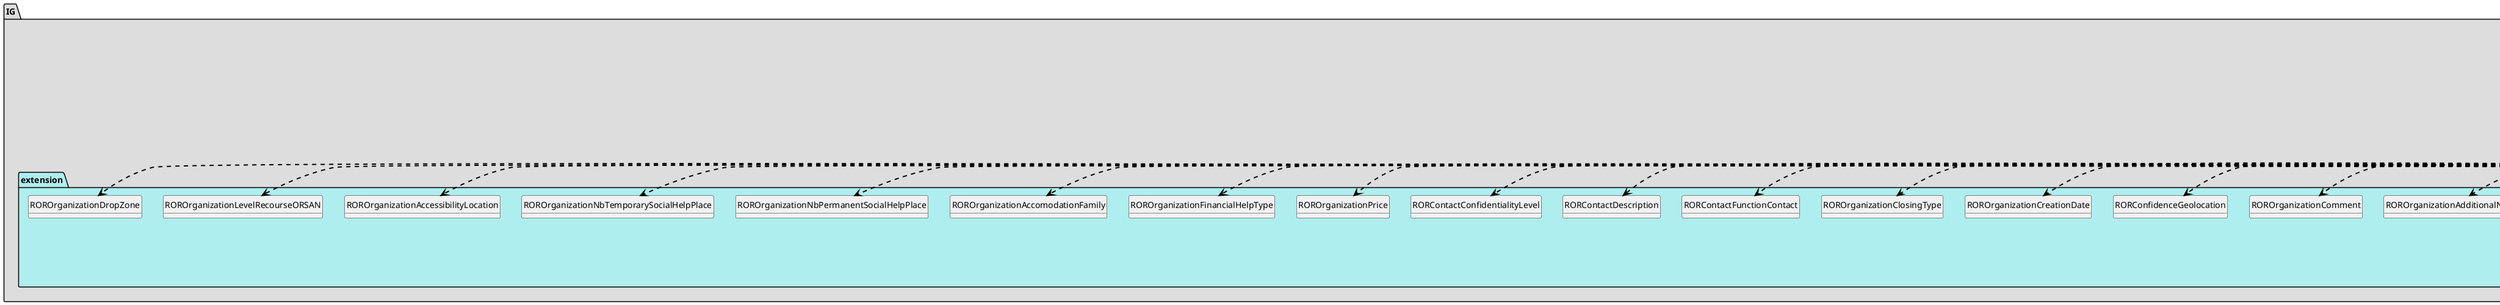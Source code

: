 @startuml
set namespaceSeparator ?
hide circle
hide class fields

package IG #DDDDDD{

     package Profiles #DDDDDD{

        class RORHealthcareService{

             HealthcareService.id => [None..None]
             HealthcareService.meta => [None..None]
             HealthcareService.meta.lastUpdated => [1..None]
             HealthcareService.meta.tag => [None..None]
             HealthcareService.meta.tag:codeRegion => [0..1]
             HealthcareService.extension => [3..None]
             HealthcareService.extension:ror-territorial-division => <&plus>[0..*]
             HealthcareService.extension:ror-healthcareservice-sensitive-unit => <&plus>[1..1]
             HealthcareService.extension:ror-healthcareservice-no-consent-habilitation => <&plus>[0..1]
             HealthcareService.extension:ror-healthcareservice-psychiatric-sector => <&plus>[0..*]
             HealthcareService.extension:ror-healthcareservice-patient-type => <&plus>[1..1]
             HealthcareService.extension:ror-healthcareservice-contact => <&plus>[0..*]
             HealthcareService.extension:ror-meta-creation-date => <&plus>[1..1]
             HealthcareService.identifier => [1..1]
             HealthcareService.active => [None..None]
             HealthcareService.providedBy => [None..None]
             HealthcareService.category => [None..1]
             HealthcareService.type => [1..1]
             HealthcareService.specialty => [1..None]
             HealthcareService.specialty:operationalActivity => [1..1]
             HealthcareService.specialty:operationalActivityFamily => [0..1]
             HealthcareService.location => [None..None]
             HealthcareService.name => [None..None]
             HealthcareService.comment => [None..None]
             HealthcareService.telecom => [None..None]
             HealthcareService.telecom.extension => [2..None]
             HealthcareService.telecom.extension:ror-telecom-communication-channel => <&plus>[1..1]
             HealthcareService.telecom.extension:ror-telecom-usage => <&plus>[0..1]
             HealthcareService.telecom.extension:ror-telecom-confidentiality-level => <&plus>[1..1]
             HealthcareService.telecom.value => [1..None]
             HealthcareService.coverageArea => [None..None]
             HealthcareService.characteristic => [1..None]
             HealthcareService.characteristic.extension:ror-act-type => <&plus>[0..1]
             HealthcareService.characteristic:receptionType => [0..1]
             HealthcareService.characteristic:receptionType.extension:ror-act-type => <&plus>[0..0]
             HealthcareService.characteristic:careMode => [1..1]
             HealthcareService.characteristic:careMode.extension:ror-act-type => <&plus>[0..0]
             HealthcareService.characteristic:receptionModality => [0..*]
             HealthcareService.characteristic:receptionModality.extension:ror-act-type => <&plus>[0..0]
             HealthcareService.characteristic:managementType => [0..*]
             HealthcareService.characteristic:managementType.extension:ror-act-type => <&plus>[0..0]
             HealthcareService.characteristic:specificAct => [0..*]
             HealthcareService.characteristic:specificAct.extension => [1..None]
             HealthcareService.characteristic:specificAct.extension:ror-act-type => <&plus>[1..1]
             HealthcareService.characteristic:specificAct.extension:ror-act-type.value[x] => <&plus>[None..None]
             HealthcareService.characteristic:outsideOfficeAct => [0..*]
             HealthcareService.characteristic:outsideOfficeAct.extension => [1..None]
             HealthcareService.characteristic:outsideOfficeAct.extension:ror-act-type => <&plus>[1..1]
             HealthcareService.characteristic:outsideOfficeAct.extension:ror-act-type.value[x] => <&plus>[None..None]
             HealthcareService.characteristic:takingCareSpeciality => [0..*]
             HealthcareService.characteristic:takingCareSpeciality.extension:ror-act-type => <&plus>[0..0]
             HealthcareService.characteristic:annualOpening => [0..1]
             HealthcareService.characteristic:annualOpening.extension:ror-act-type => <&plus>[0..0]
             HealthcareService.characteristic:ressourceProfession => [0..*]
             HealthcareService.characteristic:ressourceProfession.extension:ror-act-type => <&plus>[0..0]
             HealthcareService.characteristic:specificCompetence => [0..*]
             HealthcareService.characteristic:specificCompetence.extension:ror-act-type => <&plus>[0..0]
             HealthcareService.characteristic:expertiseLevel => [0..*]
             HealthcareService.characteristic:expertiseLevel.extension:ror-act-type => <&plus>[0..0]
             HealthcareService.characteristic:temporalityStopService => [0..1]
             HealthcareService.characteristic:temporalityStopService.extension:ror-act-type => <&plus>[0..0]
             HealthcareService.availableTime => [None..1]
             HealthcareService.availableTime.extension:ror-available-time-type-of-time => <&plus>[0..1]
             HealthcareService.availableTime.extension:ror-available-time-effective-opening-closing-date => <&plus>[0..1]
             HealthcareService.availableTime.extension:ror-available-time-number-days-of-week => <&plus>[0..1]
             HealthcareService.availableTime.availableStartTime => [None..None]
             HealthcareService.availableTime.availableEndTime => [None..None]
             HealthcareService.notAvailable => [None..None]
             HealthcareService.notAvailable:closingReopeningDate => [0..1]
             HealthcareService.notAvailable:closingReopeningDate.id => [1..None]
             HealthcareService.notAvailable:closingReopeningDate.description => [None..None]
             HealthcareService.notAvailable:closingReopeningDate.during.start => [None..None]
             HealthcareService.notAvailable:closingReopeningDate.during.end => [None..None]
        } 

        class RORLocation{

             Location.id => [None..None]
             Location.meta => [None..None]
             Location.meta.lastUpdated => [1..None]
             Location.meta.tag => [None..None]
             Location.meta.tag:codeRegion => [0..1]
             Location.extension => [2..None]
             Location.extension:ror-location-status => <&plus>[0..1]
             Location.extension:ror-commune-cog => <&plus>[1..1]
             Location.extension:ror-location-equipment => <&plus>[0..*]
             Location.extension:ror-location-residential-capacity => <&plus>[0..*]
             Location.extension:ror-location-supported-capacity => <&plus>[0..*]
             Location.extension:ror-meta-creation-date => <&plus>[1..1]
             Location.identifier => [None..None]
             Location.identifier:idExterneSynchro => [0..1]
             Location.identifier:idExterneSynchro.type => [1..None]
             Location.identifier:idExterneSynchro.type.coding.code => [1..None]
             Location.identifier:idLocation => [0..1]
             Location.identifier:idLocation.type => [1..None]
             Location.identifier:idLocation.type.coding.code => [1..None]
             Location.status => [None..None]
             Location.name => [None..None]
             Location.alias => [None..None]
             Location.alias:nomExterneSynchro => [0..1]
             Location.description => [None..None]
             Location.type => [None..1]
             Location.telecom => [None..None]
             Location.telecom.extension => [2..None]
             Location.telecom.extension:ror-telecom-communication-channel => <&plus>[1..1]
             Location.telecom.extension:ror-telecom-usage => <&plus>[0..1]
             Location.telecom.extension:ror-telecom-confidentiality-level => <&plus>[1..1]
             Location.telecom.value => [1..None]
             Location.address => [None..None]
             Location.address.line.extension:careOf => <&plus>[0..1]
             Location.address.line.extension:additionalLocator => <&plus>[0..1]
             Location.address.line.extension:houseNumber => <&plus>[0..1]
             Location.address.line.extension:buildingNumberSuffix => <&plus>[0..1]
             Location.address.line.extension:streetNameType => <&plus>[0..1]
             Location.address.line.extension:streetNameType.value[x] => <&plus>[None..None]
             Location.address.line.extension:streetNameBase => <&plus>[0..1]
             Location.address.line.extension:postalBox => <&plus>[0..1]
             Location.address.line.extension:lieuDit => <&plus>[0..1]
             Location.address.city => [None..None]
             Location.address.postalCode => [None..None]
             Location.position => [None..None]
             Location.position.extension:ror-coordinate-reliability => <&plus>[0..1]
             Location.position.longitude => [None..None]
             Location.position.latitude => [None..None]
             Location.managingOrganization => [None..None]
             Location.partOf => [None..None]
        } 

        class RORMeasure{

             Measure.identifier => [1..1]
             Measure.status => [None..None]
             Measure.date => [None..None]
             Measure.purpose => [1..None]
             Measure.topic => [1..1]
             Measure.type => [1..1]
             Measure.group.code => [1..None]
             Measure.group.description => [1..None]
        } 

        class RORMeasureReport{

             MeasureReport.identifier => [1..1]
             MeasureReport.status => [None..None]
             MeasureReport.type => [None..None]
             MeasureReport.measure => [None..None]
             MeasureReport.subject => [None..None]
             MeasureReport.date => [1..None]
             MeasureReport.reporter => [None..None]
             MeasureReport.period => [None..None]
             MeasureReport.group.code => [1..None]
             MeasureReport.group.measureScore => [1..None]
        } 

        class ROROrganization{

             Organization.meta.lastUpdated => [1..None]
             Organization.meta.tag => [None..None]
             Organization.meta.tag:codeRegion => [0..1]
             Organization.extension => [1..None]
             Organization.extension:ror-organization-price => <&plus>[0..*]
             Organization.extension:ror-territorial-division => <&plus>[0..*]
             Organization.extension:ror-organization-financial-help-type => <&plus>[0..*]
             Organization.extension:ror-organization-accomodation-family => <&plus>[0..1]
             Organization.extension:ror-organization-nb-permanent-social-help-place => <&plus>[0..1]
             Organization.extension:ror-organization-nb-temporary-social-help-place => <&plus>[0..1]
             Organization.extension:ror-organization-accessibility-location => <&plus>[0..1]
             Organization.extension:ror-organization-level-recourse-orsan => <&plus>[0..1]
             Organization.extension:ror-organization-drop-zone => <&plus>[0..1]
             Organization.extension:ror-organization-reopening-date => <&plus>[0..1]
             Organization.extension:ror-organization-creation-date => <&plus>[0..1]
             Organization.extension:ror-organization-closing-type => <&plus>[0..1]
             Organization.extension:organization-period => <&plus>[0..1]
             Organization.extension:ror-meta-comment => <&plus>[0..1]
             Organization.extension:ror-meta-creation-date => <&plus>[1..1]
             Organization.extension:ror-organization-comment => <&plus>[0..1]
             Organization.identifier => [None..None]
             Organization.identifier:idNatSt => [0..1]
             Organization.identifier:idNatSt.type => [None..None]
             Organization.identifier:idNatSt.system => [None..None]
             Organization.identifier:finess => [0..1]
             Organization.identifier:finess.type => [None..None]
             Organization.identifier:finess.system => [None..None]
             Organization.identifier:sirene => [0..1]
             Organization.identifier:sirene.type => [None..None]
             Organization.identifier:sirene.system => [None..None]
             Organization.identifier:rppsRang => [0..1]
             Organization.identifier:rppsRang.type => [None..None]
             Organization.identifier:rppsRang.system => [None..None]
             Organization.identifier:numSIRET => [0..1]
             Organization.identifier:numSIRET.type => [None..None]
             Organization.identifier:numSIRET.system => [None..None]
             Organization.identifier:identifierOI => [0..1]
             Organization.identifier:identifierOI.type => [None..None]
             Organization.identifier:identifierOI.system => [None..None]
             Organization.identifier:adeliRang => [0..1]
             Organization.identifier:adeliRang.type => [None..None]
             Organization.identifier:adeliRang.system => [None..None]
             Organization.type => [None..None]
             Organization.type:statutJuridiqueINSEE => [0..1]
             Organization.type:sousEnsembleAgregatStatutJuridique => [0..1]
             Organization.type:categorieEtablissement => [0..1]
             Organization.type:sphParticipation => [0..1]
             Organization.type:OIType => [0..1]
             Organization.name => [None..None]
             Organization.name.extension:ror-organization-additional-name => <&plus>[0..1]
             Organization.alias => [None..1]
             Organization.telecom => [None..None]
             Organization.telecom.extension => [2..None]
             Organization.telecom.extension:ror-telecom-communication-channel => <&plus>[1..1]
             Organization.telecom.extension:ror-telecom-usage => <&plus>[0..1]
             Organization.telecom.extension:ror-telecom-confidentiality-level => <&plus>[1..1]
             Organization.telecom.value => [None..None]
             Organization.address => [None..1]
             Organization.address.extension:inseeCode => <&plus>[None..None]
             Organization.address.extension:inseeCode.extension => <&plus>[None..0]
             Organization.address.extension:inseeCode.value[x] => <&plus>[None..None]
             Organization.address.extension:ror-organization-geolocation => <&plus>[0..1]
             Organization.address.extension:ror-organization-geolocation.extension => <&plus>[2..None]
             Organization.address.extension:ror-organization-geolocation.extension:ror-confidence-geolocation => <&plus>[0..1]
             Organization.address.line.extension:careOf => <&plus>[0..1]
             Organization.address.line.extension:additionalLocator => <&plus>[0..1]
             Organization.address.line.extension:houseNumber => <&plus>[0..1]
             Organization.address.line.extension:buildingNumberSuffix => <&plus>[0..1]
             Organization.address.line.extension:streetNameType => <&plus>[0..1]
             Organization.address.line.extension:streetNameType.value[x] => <&plus>[None..None]
             Organization.address.line.extension:postalBox => <&plus>[0..1]
             Organization.address.line.extension:streetNameBase => <&plus>[0..1]
             Organization.address.line.extension:lieuDit => <&plus>[0..1]
             Organization.address.city => [None..None]
             Organization.address.postalCode => [None..None]
             Organization.partOf => [None..None]
             Organization.contact.extension:ror-contact-function-contact => <&plus>[0..1]
             Organization.contact.extension:ror-contact-description => <&plus>[0..1]
             Organization.contact.extension:ror-contact-confidentiality-level => <&plus>[0..1]
             Organization.contact.purpose => [None..None]
             Organization.contact.name => [None..None]
             Organization.contact.telecom.extension => [2..None]
             Organization.contact.telecom.extension:ror-telecom-confidentiality-level => <&plus>[1..1]
             Organization.contact.telecom.extension:ror-telecom-usage => <&plus>[0..1]
             Organization.contact.telecom.extension:ror-telecom-communication-channel => <&plus>[1..1]
             Organization.contact.telecom.value => [None..None]
        } 

        class RORPractitioner{

             Practitioner.id => [None..None]
             Practitioner.meta => [None..None]
             Practitioner.meta.lastUpdated => [1..None]
             Practitioner.meta.tag => [None..None]
             Practitioner.meta.tag:codeRegion => [0..1]
             Practitioner.extension => [1..None]
             Practitioner.extension:ror-meta-creation-date => <&plus>[1..1]
             Practitioner.identifier => [1..1]
             Practitioner.identifier.system => [None..None]
             Practitioner.name.prefix => [None..1]
             Practitioner.telecom => [None..None]
             Practitioner.telecom.extension => [2..None]
             Practitioner.telecom.extension:ror-telecom-communication-channel => <&plus>[1..1]
             Practitioner.telecom.extension:ror-telecom-usage => <&plus>[0..1]
             Practitioner.telecom.extension:ror-telecom-confidentiality-level => <&plus>[1..1]
             Practitioner.telecom.value => [1..None]
             Practitioner.qualification.issuer => [None..None]
        } 

        class RORPractitionerRole{

             PractitionerRole.id => [None..None]
             PractitionerRole.meta => [None..None]
             PractitionerRole.meta.lastUpdated => [1..None]
             PractitionerRole.meta.tag => [None..None]
             PractitionerRole.meta.tag:codeRegion => [0..1]
             PractitionerRole.extension => [2..None]
             PractitionerRole.extension:ror-practitionerrole-unit-exercise-mode => <&plus>[1..1]
             PractitionerRole.extension:ror-practitionerrole-name => <&plus>[0..1]
             PractitionerRole.extension:contracted => <&plus>[0..1]
             PractitionerRole.extension:contracted.extension => <&plus>[None..0]
             PractitionerRole.extension:contracted.value[x] => <&plus>[None..None]
             PractitionerRole.extension:optionCAS => <&plus>[0..1]
             PractitionerRole.extension:optionCAS.value[x] => <&plus>[None..None]
             PractitionerRole.extension:vitalAccepted => <&plus>[0..1]
             PractitionerRole.extension:vitalAccepted.value[x] => <&plus>[None..None]
             PractitionerRole.extension:ror-meta-creation-date => <&plus>[1..1]
             PractitionerRole.extension:ror-meta-comment => <&plus>[0..1]
             PractitionerRole.identifier => [None..1]
             PractitionerRole.practitioner => [1..None]
             PractitionerRole.organization => [None..None]
             PractitionerRole.code => [1..1]
             PractitionerRole.specialty => [1..None]
             PractitionerRole.specialty:expertiseType => [1..1]
             PractitionerRole.specialty:specialty => [0..1]
             PractitionerRole.specialty:competence => [0..1]
             PractitionerRole.specialty:exclusiveCompetence => [0..1]
             PractitionerRole.specialty:specificOrientation => [0..1]
             PractitionerRole.specialty:expertiseCapacity => [0..1]
             PractitionerRole.specialty:qualificationPAC => [0..1]
             PractitionerRole.specialty:nonQualifyingDESC => [0..1]
             PractitionerRole.specialty:supplementaryExerciseRight => [0..1]
             PractitionerRole.specialty:specificCompetence => [0..*]
             PractitionerRole.location => [None..None]
             PractitionerRole.healthcareService => [1..1]
             PractitionerRole.telecom => [None..1]
             PractitionerRole.telecom.extension => [2..None]
             PractitionerRole.telecom.extension:ror-telecom-communication-channel => <&plus>[1..1]
             PractitionerRole.telecom.extension:ror-telecom-usage => <&plus>[0..1]
             PractitionerRole.telecom.extension:ror-telecom-confidentiality-level => <&plus>[1..1]
             PractitionerRole.telecom.value => [1..None]
             PractitionerRole.availableTime => [None..1]
             PractitionerRole.availableTime.extension:ror-available-time-type-of-time => <&plus>[0..1]
             PractitionerRole.availableTime.extension:ror-available-time-effective-opening-closing-date => <&plus>[0..1]
             PractitionerRole.availableTime.extension:ror-available-time-number-days-of-week => <&plus>[0..1]
             PractitionerRole.availableTime.availableStartTime => [None..None]
             PractitionerRole.availableTime.availableEndTime => [None..None]
        } 

        class RORTask{

             Task.identifier => [None..1]
             Task.partOf => [None..None]
             Task.status => [None..None]
             Task.businessStatus => [1..None]
             Task.code => [1..None]
             Task.description => [None..None]
             Task.focus => [1..None]
             Task.executionPeriod.start => [None..None]
             Task.executionPeriod.end => [None..None]
             Task.authoredOn => [1..None]
             Task.lastModified => [1..None]
             Task.requester => [None..None]
             Task.owner => [None..None]
             Task.location => [None..None]
             Task.reasonCode => [1..None]
             Task.restriction.recipient => [None..None]
             Task.input => [1..None]
             Task.input:ruleErrorId => [0..1]
             Task.input:ruleErrorId.type => [None..None]
             Task.input:ruleErrorId.value[x] => [None..None]
             Task.input:errorValue => [0..*]
             Task.input:errorValue.type => [None..None]
             Task.input:proposedValue => [0..*]
             Task.input:proposedValue.type => [None..None]
             Task.input:pathElementError => [0..1]
             Task.input:pathElementError.type => [None..None]
             Task.input:pathElementError.value[x] => [None..None]
             Task.input:systemRequester => [1..1]
             Task.input:systemRequester.type => [None..None]
             Task.input:systemRequester.value[x] => [None..None]
             Task.input:identifierRequester => [0..1]
             Task.input:identifierRequester.type => [None..None]
             Task.input:identifierRequester.value[x] => [None..None]
             Task.output => [None..None]
             Task.output:newValue => [0..*]
             Task.output:newValue.type => [None..None]
             Task.output:identifierAnalyst => [0..1]
             Task.output:identifierAnalyst.type => [None..None]
             Task.output:identifierAnalyst.value[x] => [None..None]
         }

     }
     package extension #paleturquoise {

     RORHealthcareService -[#black,dashed,thickness=2]-> RORTerritorialDivision
     RORHealthcareService -[#black,dashed,thickness=2]-> RORHealthcareServiceSensitiveUnit
     RORHealthcareService -[#black,dashed,thickness=2]-> RORHealthcareServiceNoConsentHabilitation
     RORHealthcareService -[#black,dashed,thickness=2]-> RORHealthcareServicePsychiatricSector
     RORHealthcareService -[#black,dashed,thickness=2]-> RORHealthcareServicePatientType
     RORHealthcareService -[#black,dashed,thickness=2]-> RORHealthcareServiceContact
     RORHealthcareService -[#black,dashed,thickness=2]-> RORMetaCreationDate
     RORHealthcareService -[#black,dashed,thickness=2]-> RORTelecomCommunicationChannel
     RORHealthcareService -[#black,dashed,thickness=2]-> RORTelecomUsage
     RORHealthcareService -[#black,dashed,thickness=2]-> RORTelecomConfidentialityLevel
     RORHealthcareService -[#black,dashed,thickness=2]-> RORActType
     RORHealthcareService -[#black,dashed,thickness=2]-> RORActType
     RORHealthcareService -[#black,dashed,thickness=2]-> RORActType
     RORHealthcareService -[#black,dashed,thickness=2]-> RORActType
     RORHealthcareService -[#black,dashed,thickness=2]-> RORActType
     RORHealthcareService -[#black,dashed,thickness=2]-> RORActType
     RORHealthcareService -[#black,dashed,thickness=2]-> RORActType
     RORHealthcareService -[#black,dashed,thickness=2]-> RORActType
     RORHealthcareService -[#black,dashed,thickness=2]-> RORActType
     RORHealthcareService -[#black,dashed,thickness=2]-> RORActType
     RORHealthcareService -[#black,dashed,thickness=2]-> RORActType
     RORHealthcareService -[#black,dashed,thickness=2]-> RORActType
     RORHealthcareService -[#black,dashed,thickness=2]-> RORActType
     RORHealthcareService -[#black,dashed,thickness=2]-> RORAvailableTimeTypeOfTime
     RORHealthcareService -[#black,dashed,thickness=2]-> RORAvailableTimeEffectiveOpeningClosingDate
     RORHealthcareService -[#black,dashed,thickness=2]-> RORAvailableTimeNumberDaysofWeek
     RORLocation -[#black,dashed,thickness=2]-> RORLocationStatus
     RORLocation -[#black,dashed,thickness=2]-> RORCommuneCog
     RORLocation -[#black,dashed,thickness=2]-> RORLocationEquipment
     RORLocation -[#black,dashed,thickness=2]-> RORLocationResidentialCapacity
     RORLocation -[#black,dashed,thickness=2]-> RORLocationSupportedCapacity
     RORLocation -[#black,dashed,thickness=2]-> RORMetaCreationDate
     RORLocation -[#black,dashed,thickness=2]-> RORTelecomCommunicationChannel
     RORLocation -[#black,dashed,thickness=2]-> RORTelecomUsage
     RORLocation -[#black,dashed,thickness=2]-> RORTelecomConfidentialityLevel
     RORLocation -[#black,dashed,thickness=2]-> AsLieuDit
     RORLocation -[#black,dashed,thickness=2]-> RORCoordinateReliability
     ROROrganization -[#black,dashed,thickness=2]-> ROROrganizationPrice
     ROROrganization -[#black,dashed,thickness=2]-> RORTerritorialDivision
     ROROrganization -[#black,dashed,thickness=2]-> ROROrganizationFinancialHelpType
     ROROrganization -[#black,dashed,thickness=2]-> ROROrganizationAccomodationFamily
     ROROrganization -[#black,dashed,thickness=2]-> ROROrganizationNbPermanentSocialHelpPlace
     ROROrganization -[#black,dashed,thickness=2]-> ROROrganizationNbTemporarySocialHelpPlace
     ROROrganization -[#black,dashed,thickness=2]-> ROROrganizationAccessibilityLocation
     ROROrganization -[#black,dashed,thickness=2]-> ROROrganizationLevelRecourseORSAN
     ROROrganization -[#black,dashed,thickness=2]-> ROROrganizationDropZone
     ROROrganization -[#black,dashed,thickness=2]-> ROROrganizationReopeningDate
     ROROrganization -[#black,dashed,thickness=2]-> ROROrganizationCreationDate
     ROROrganization -[#black,dashed,thickness=2]-> ROROrganizationClosingType
     ROROrganization -[#black,dashed,thickness=2]-> RORMetaComment
     ROROrganization -[#black,dashed,thickness=2]-> RORMetaCreationDate
     ROROrganization -[#black,dashed,thickness=2]-> ROROrganizationComment
     ROROrganization -[#black,dashed,thickness=2]-> ROROrganizationAdditionalName
     ROROrganization -[#black,dashed,thickness=2]-> RORTelecomCommunicationChannel
     ROROrganization -[#black,dashed,thickness=2]-> RORTelecomUsage
     ROROrganization -[#black,dashed,thickness=2]-> RORTelecomConfidentialityLevel
     ROROrganization -[#black,dashed,thickness=2]-> RORConfidenceGeolocation
     ROROrganization -[#black,dashed,thickness=2]-> AsLieuDit
     ROROrganization -[#black,dashed,thickness=2]-> RORContactFunctionContact
     ROROrganization -[#black,dashed,thickness=2]-> RORContactDescription
     ROROrganization -[#black,dashed,thickness=2]-> RORContactConfidentialityLevel
     ROROrganization -[#black,dashed,thickness=2]-> RORTelecomConfidentialityLevel
     ROROrganization -[#black,dashed,thickness=2]-> RORTelecomUsage
     ROROrganization -[#black,dashed,thickness=2]-> RORTelecomCommunicationChannel
     RORPractitioner -[#black,dashed,thickness=2]-> RORMetaCreationDate
     RORPractitioner -[#black,dashed,thickness=2]-> RORTelecomCommunicationChannel
     RORPractitioner -[#black,dashed,thickness=2]-> RORTelecomUsage
     RORPractitioner -[#black,dashed,thickness=2]-> RORTelecomConfidentialityLevel
     RORPractitionerRole -[#black,dashed,thickness=2]-> RORPractitionerRoleUnitExerciseMode
     RORPractitionerRole -[#black,dashed,thickness=2]-> RORPractitionerRoleName
     RORPractitionerRole -[#black,dashed,thickness=2]-> RORMetaCreationDate
     RORPractitionerRole -[#black,dashed,thickness=2]-> RORMetaComment
     RORPractitionerRole -[#black,dashed,thickness=2]-> RORTelecomCommunicationChannel
     RORPractitionerRole -[#black,dashed,thickness=2]-> RORTelecomUsage
     RORPractitionerRole -[#black,dashed,thickness=2]-> RORTelecomConfidentialityLevel
     RORPractitionerRole -[#black,dashed,thickness=2]-> RORAvailableTimeTypeOfTime
     RORPractitionerRole -[#black,dashed,thickness=2]-> RORAvailableTimeEffectiveOpeningClosingDate
     RORPractitionerRole -[#black,dashed,thickness=2]-> RORAvailableTimeNumberDaysofWeek

        class RORPractitionerRoleName{

          Extension.extension => [1..None]
          Extension.extension:exerciseTitle => [0..1]
          Extension.extension:exerciseTitle.extension => [None..0]
          Extension.extension:exerciseTitle.url => [None..None]
          Extension.extension:exerciseTitle.value[x] => [None..None]
          Extension.extension:exerciseTitle.value[x]:valueCodeableConcept => [0..1]
          Extension.extension:exerciseLastName => [1..1]
          Extension.extension:exerciseLastName.extension => [None..0]
          Extension.extension:exerciseLastName.url => [None..None]
          Extension.extension:exerciseLastName.value[x] => [None..None]
          Extension.extension:exerciseFirstName => [0..1]
          Extension.extension:exerciseFirstName.extension => [None..0]
          Extension.extension:exerciseFirstName.url => [None..None]
          Extension.extension:exerciseFirstName.value[x] => [None..None]
          Extension.url => [None..None]
          Extension.value[x] => [None..0]
        } 
        class AsLieuDit{

          Extension.extension => [None..0]
          Extension.url => [None..None]
          Extension.value[x] => [None..None]
        } 
        class RORActType{

          Extension.extension => [None..0]
          Extension.url => [None..None]
          Extension.value[x] => [None..None]
        } 
        class RORAvailableTimeEffectiveOpeningClosingDate{

          Extension.extension => [None..0]
          Extension.url => [None..None]
          Extension.value[x] => [None..None]
          Extension.value[x].start => [None..None]
          Extension.value[x].end => [None..None]
        } 
        class RORAvailableTimeNumberDaysofWeek{

          Extension.extension => [None..0]
          Extension.url => [None..None]
          Extension.value[x] => [None..None]
        } 
        class RORAvailableTimeTypeOfTime{

          Extension.extension => [None..0]
          Extension.url => [None..None]
          Extension.value[x] => [None..None]
        } 
        class RORCommuneCog{

          Extension.extension => [None..0]
          Extension.url => [None..None]
          Extension.value[x] => [None..None]
        } 
        class RORConfidenceGeolocation{

          Extension.extension => [None..0]
          Extension.url => [None..None]
          Extension.value[x] => [None..None]
        } 
        class RORConfidentialityLevel{

          Extension.extension => [None..0]
          Extension.url => [None..None]
          Extension.value[x] => [None..None]
        } 
        class RORContactConfidentialityLevel{

          Extension.extension => [None..0]
          Extension.url => [None..None]
          Extension.value[x] => [None..None]
        } 
        class RORContactDescription{

          Extension.extension => [None..0]
          Extension.url => [None..None]
          Extension.value[x] => [None..None]
        } 
        class RORContactFunctionContact{

          Extension.extension => [None..0]
          Extension.url => [None..None]
          Extension.value[x] => [None..None]
        } 
        class RORContactTelecomConfidentialityLevel{

          Extension.extension => [None..0]
          Extension.url => [None..None]
          Extension.value[x] => [None..None]
        } 
        class RORContactTelecomUsage{

          Extension.extension => [None..0]
          Extension.url => [None..None]
          Extension.value[x] => [None..None]
        } 
        class RORCoordinateReliability{

          Extension.extension => [None..0]
          Extension.url => [None..None]
          Extension.value[x] => [None..None]
        } 
        class RORHealthcareServiceContactTelecom{

          Extension.extension => [3..None]
          Extension.extension:ror-telecom-communication-channel => [1..1]
          Extension.extension:ror-telecom-usage => [0..1]
          Extension.extension:ror-telecom-confidentiality-level => [1..1]
          Extension.extension:telecomAddress => [1..1]
          Extension.extension:telecomAddress.extension => [None..0]
          Extension.extension:telecomAddress.url => [None..None]
          Extension.extension:telecomAddress.value[x] => [None..None]
          Extension.url => [None..None]
          Extension.value[x] => [None..0]
        } 
        class RORHealthcareServiceContact{

          Extension.extension => [1..None]
          Extension.extension:name => [0..1]
          Extension.extension:name.extension => [None..0]
          Extension.extension:name.url => [None..None]
          Extension.extension:name.value[x] => [None..None]
          Extension.extension:ror-function-contact => [0..1]
          Extension.extension:purposeContact => [0..1]
          Extension.extension:purposeContact.extension => [None..0]
          Extension.extension:purposeContact.url => [None..None]
          Extension.extension:purposeContact.value[x] => [None..None]
          Extension.extension:description => [0..1]
          Extension.extension:description.extension => [None..0]
          Extension.extension:description.url => [None..None]
          Extension.extension:description.value[x] => [None..None]
          Extension.extension:ror-confidentiality-level => [1..1]
          Extension.extension:ror-healthcareservice-contact-telecom => [0..*]
          Extension.url => [None..None]
          Extension.value[x] => [None..0]
        } 
        class RORHealthcareServiceNoConsentHabilitation{

          Extension.extension => [None..0]
          Extension.url => [None..None]
          Extension.value[x] => [None..None]
        } 
        class RORHealthcareServicePatientType{

          Extension.extension => [1..None]
          Extension.extension:supportedPatientInfo => [0..*]
          Extension.extension:supportedPatientInfo.extension => [None..0]
          Extension.extension:supportedPatientInfo.url => [None..None]
          Extension.extension:supportedPatientInfo.value[x] => [None..None]
          Extension.extension:ageRange => [1..1]
          Extension.extension:ageRange.extension => [None..0]
          Extension.extension:ageRange.url => [None..None]
          Extension.extension:ageRange.value[x] => [None..None]
          Extension.extension:ageRange.value[x].low => [1..None]
          Extension.extension:ageRange.value[x].high => [1..None]
          Extension.url => [None..None]
          Extension.value[x] => [None..0]
        } 
        class RORHealthcareServicePsychiatricSector{

          Extension.extension => [None..0]
          Extension.url => [None..None]
          Extension.value[x] => [None..None]
        } 
        class RORHealthcareServiceSensitiveUnit{

          Extension.extension => [None..0]
          Extension.url => [None..None]
          Extension.value[x] => [None..None]
        } 
        class RORLocationEquipmentLimit{

          Extension.extension => [2..None]
          Extension.extension:equipmentFeature => [1..1]
          Extension.extension:equipmentFeature.extension => [None..0]
          Extension.extension:equipmentFeature.url => [None..None]
          Extension.extension:equipmentFeature.value[x] => [None..None]
          Extension.extension:limitValue => [1..1]
          Extension.extension:limitValue.extension => [None..0]
          Extension.extension:limitValue.url => [None..None]
          Extension.extension:limitValue.value[x] => [None..None]
          Extension.url => [None..None]
          Extension.value[x] => [None..0]
        } 
        class RORLocationEquipment{

          Extension.extension => [1..None]
          Extension.extension:equipmentType => [1..1]
          Extension.extension:equipmentType.extension => [None..0]
          Extension.extension:equipmentType.url => [None..None]
          Extension.extension:equipmentType.value[x] => [None..None]
          Extension.extension:nbInService => [0..1]
          Extension.extension:nbInService.extension => [None..0]
          Extension.extension:nbInService.url => [None..None]
          Extension.extension:nbInService.value[x] => [None..None]
          Extension.extension:ror-location-equipment-limit => [0..*]
          Extension.url => [None..None]
          Extension.value[x] => [None..0]
        } 
        class RORLocationResidentialCapacity{

          Extension.extension => [1..None]
          Extension.extension:residentialType => [1..1]
          Extension.extension:residentialType.extension => [None..0]
          Extension.extension:residentialType.url => [None..None]
          Extension.extension:residentialType.value[x] => [None..None]
          Extension.extension:residentialNumber => [0..1]
          Extension.extension:residentialNumber.extension => [None..0]
          Extension.extension:residentialNumber.url => [None..None]
          Extension.extension:residentialNumber.value[x] => [None..None]
          Extension.url => [None..None]
          Extension.value[x] => [None..0]
        } 
        class RORLocationStatus{

          Extension.extension => [None..0]
          Extension.url => [None..None]
          Extension.value[x] => [None..None]
        } 
        class RORLocationSupportedCapacity{

          Extension.extension => [7..None]
          Extension.extension:capacityType => [1..1]
          Extension.extension:capacityType.extension => [None..0]
          Extension.extension:capacityType.url => [None..None]
          Extension.extension:capacityType.value[x] => [None..None]
          Extension.extension:capacityStatus => [1..1]
          Extension.extension:capacityStatus.extension => [None..0]
          Extension.extension:capacityStatus.url => [None..None]
          Extension.extension:capacityStatus.value[x] => [None..None]
          Extension.extension:temporalityCapacity => [1..1]
          Extension.extension:temporalityCapacity.extension => [None..0]
          Extension.extension:temporalityCapacity.url => [None..None]
          Extension.extension:temporalityCapacity.value[x] => [None..None]
          Extension.extension:nbCapacity => [1..1]
          Extension.extension:nbCapacity.extension => [None..0]
          Extension.extension:nbCapacity.url => [None..None]
          Extension.extension:nbCapacity.value[x] => [None..None]
          Extension.extension:capacitySourceType => [1..1]
          Extension.extension:capacitySourceType.extension => [None..0]
          Extension.extension:capacitySourceType.url => [None..None]
          Extension.extension:capacitySourceType.value[x] => [None..None]
          Extension.extension:genderCapacityAvailable => [0..1]
          Extension.extension:genderCapacityAvailable.extension => [None..0]
          Extension.extension:genderCapacityAvailable.url => [None..None]
          Extension.extension:genderCapacityAvailable.value[x] => [None..None]
          Extension.extension:capacityUpdateDate => [1..1]
          Extension.extension:capacityUpdateDate.extension => [None..0]
          Extension.extension:capacityUpdateDate.url => [None..None]
          Extension.extension:capacityUpdateDate.value[x] => [None..None]
          Extension.extension:capacityClosingType => [0..1]
          Extension.extension:capacityClosingType.extension => [None..0]
          Extension.extension:capacityClosingType.url => [None..None]
          Extension.extension:capacityClosingType.value[x] => [None..None]
          Extension.extension:additionalBedType => [0..1]
          Extension.extension:additionalBedType.extension => [None..0]
          Extension.extension:additionalBedType.url => [None..None]
          Extension.extension:additionalBedType.value[x] => [None..None]
          Extension.extension:crisisType => [0..1]
          Extension.extension:crisisType.extension => [None..0]
          Extension.extension:crisisType.url => [None..None]
          Extension.extension:crisisType.value[x] => [None..None]
          Extension.extension:temporaryAssignement => [1..1]
          Extension.extension:temporaryAssignement.extension => [None..0]
          Extension.extension:temporaryAssignement.url => [None..None]
          Extension.extension:temporaryAssignement.value[x] => [None..None]
          Extension.url => [None..None]
          Extension.value[x] => [None..0]
        } 
        class RORMetaComment{

          Extension.extension => [None..0]
          Extension.url => [None..None]
          Extension.value[x] => [None..None]
        } 
        class RORMetaCreationDate{

          Extension.extension => [None..0]
          Extension.url => [None..None]
          Extension.value[x] => [None..None]
        } 
        class ROROrganizationAccessibilityLocation{

          Extension.extension => [None..0]
          Extension.url => [None..None]
          Extension.value[x] => [None..None]
        } 
        class ROROrganizationAccomodationFamily{

          Extension.extension => [None..0]
          Extension.url => [None..None]
          Extension.value[x] => [None..None]
        } 
        class ROROrganizationAdditionalName{

          Extension.extension => [None..0]
          Extension.url => [None..None]
          Extension.value[x] => [None..None]
        } 
        class ROROrganizationClosingType{

          Extension.extension => [None..0]
          Extension.url => [None..None]
          Extension.value[x] => [None..None]
        } 
        class ROROrganizationComment{

          Extension.extension => [None..0]
          Extension.url => [None..None]
          Extension.value[x] => [None..None]
        } 
        class ROROrganizationCreationDate{

          Extension.extension => [None..0]
          Extension.url => [None..None]
          Extension.value[x] => [None..None]
        } 
        class ROROrganizationDropZone{

          Extension.extension => [None..0]
          Extension.url => [None..None]
          Extension.value[x] => [None..None]
        } 
        class ROROrganizationFinancialHelpType{

          Extension.extension => [None..0]
          Extension.url => [None..None]
          Extension.value[x] => [None..None]
        } 
        class ROROrganizationLevelRecourseORSAN{

          Extension.extension => [None..0]
          Extension.url => [None..None]
          Extension.value[x] => [None..None]
        } 
        class ROROrganizationNbPermanentSocialHelpPlace{

          Extension.extension => [None..0]
          Extension.url => [None..None]
          Extension.value[x] => [None..None]
        } 
        class ROROrganizationNbTemporarySocialHelpPlace{

          Extension.extension => [None..0]
          Extension.url => [None..None]
          Extension.value[x] => [None..None]
        } 
        class ROROrganizationPrice{

          Extension.extension => [3..None]
          Extension.extension:priceType => [1..1]
          Extension.extension:priceType.extension => [None..0]
          Extension.extension:priceType.url => [None..None]
          Extension.extension:priceType.value[x] => [None..None]
          Extension.extension:priceUnit => [1..1]
          Extension.extension:priceUnit.extension => [None..0]
          Extension.extension:priceUnit.url => [None..None]
          Extension.extension:priceUnit.value[x] => [None..None]
          Extension.extension:amount => [1..1]
          Extension.extension:amount.extension => [None..0]
          Extension.extension:amount.url => [None..None]
          Extension.extension:amount.value[x] => [None..None]
          Extension.extension:startDate => [0..1]
          Extension.extension:startDate.extension => [None..0]
          Extension.extension:startDate.url => [None..None]
          Extension.extension:startDate.value[x] => [None..None]
          Extension.extension:under60 => [0..1]
          Extension.extension:under60.extension => [None..0]
          Extension.extension:under60.url => [None..None]
          Extension.extension:under60.value[x] => [None..None]
          Extension.extension:deliveryIncluded => [0..*]
          Extension.extension:deliveryIncluded.extension => [None..0]
          Extension.extension:deliveryIncluded.url => [None..None]
          Extension.extension:deliveryIncluded.value[x] => [None..None]
          Extension.extension:othersDeliveryIncluded => [0..*]
          Extension.extension:othersDeliveryIncluded.extension => [None..0]
          Extension.extension:othersDeliveryIncluded.url => [None..None]
          Extension.extension:othersDeliveryIncluded.value[x] => [None..None]
          Extension.extension:residentialType => [0..1]
          Extension.extension:residentialType.extension => [None..0]
          Extension.extension:residentialType.url => [None..None]
          Extension.extension:residentialType.value[x] => [None..None]
          Extension.extension:specialPrice => [0..1]
          Extension.extension:specialPrice.extension => [None..0]
          Extension.extension:specialPrice.url => [None..None]
          Extension.extension:specialPrice.value[x] => [None..None]
          Extension.extension:welcomeType => [0..1]
          Extension.extension:welcomeType.extension => [None..0]
          Extension.extension:welcomeType.url => [None..None]
          Extension.extension:welcomeType.value[x] => [None..None]
          Extension.extension:mealDeliveryName => [0..1]
          Extension.extension:mealDeliveryName.extension => [None..0]
          Extension.extension:mealDeliveryName.url => [None..None]
          Extension.extension:mealDeliveryName.value[x] => [None..None]
          Extension.extension:dependencyLevel => [0..1]
          Extension.extension:dependencyLevel.extension => [None..0]
          Extension.extension:dependencyLevel.url => [None..None]
          Extension.extension:dependencyLevel.value[x] => [None..None]
          Extension.extension:humanHelpPriceName => [0..1]
          Extension.extension:humanHelpPriceName.extension => [None..0]
          Extension.extension:humanHelpPriceName.url => [None..None]
          Extension.extension:humanHelpPriceName.value[x] => [None..None]
          Extension.extension:managementType => [0..1]
          Extension.extension:managementType.extension => [None..0]
          Extension.extension:managementType.url => [None..None]
          Extension.extension:managementType.value[x] => [None..None]
          Extension.extension:otherAdditionalServiceName => [0..1]
          Extension.extension:otherAdditionalServiceName.extension => [None..0]
          Extension.extension:otherAdditionalServiceName.url => [None..None]
          Extension.extension:otherAdditionalServiceName.value[x] => [None..None]
          Extension.extension:additionalServiceName => [0..1]
          Extension.extension:additionalServiceName.extension => [None..0]
          Extension.extension:additionalServiceName.url => [None..None]
          Extension.extension:additionalServiceName.value[x] => [None..None]
          Extension.url => [None..None]
          Extension.value[x] => [None..0]
        } 
        class ROROrganizationReopeningDate{

          Extension.extension => [None..0]
          Extension.url => [None..None]
          Extension.value[x] => [None..None]
        } 
        class RORPractitionerRoleUnitExerciseMode{

          Extension.extension => [None..0]
          Extension.url => [None..None]
          Extension.value[x] => [None..None]
        } 
        class RORTelecomCommunicationChannel{

          Extension.extension => [None..0]
          Extension.url => [None..None]
          Extension.value[x] => [None..None]
        } 
        class RORTelecomConfidentialityLevel{

          Extension.extension => [None..0]
          Extension.url => [None..None]
          Extension.value[x] => [None..None]
        } 
        class RORTelecomUsage{

          Extension.extension => [None..0]
          Extension.url => [None..None]
          Extension.value[x] => [None..None]
        } 
        class RORTerritorialDivision{

          Extension.extension => [2..None]
          Extension.extension:typeTerritorialDivision => [1..1]
          Extension.extension:typeTerritorialDivision.extension => [None..0]
          Extension.extension:typeTerritorialDivision.url => [None..None]
          Extension.extension:typeTerritorialDivision.value[x] => [None..None]
          Extension.extension:codeTerritorialDivision => [1..1]
          Extension.extension:codeTerritorialDivision.extension => [None..0]
          Extension.extension:codeTerritorialDivision.url => [None..None]
          Extension.extension:codeTerritorialDivision.value[x] => [None..None]
          Extension.url => [None..None]
          Extension.value[x] => [None..0]
         }
     }
     package valueset #PaleVioletRed{

        class ActTypeRORValueSet  

     RORActType -[#black,dotted,thickness=2]-> ActTypeRORValueSet

        class CodeRegionTerritorialDivisionRORValueSet  

     RORTerritorialDivision -[#black,dotted,thickness=2]-> CodeRegionTerritorialDivisionRORValueSet
       }

package "Ressources de base" #palegreen {

 class "HealthcareService" as  classccfbac0a7f2dd501f3a20274066b28a3 

    classccfbac0a7f2dd501f3a20274066b28a3 --> RORHealthcareService

 class "Location" as  classce5bf551379459c1c61d2a204061c455 

    classce5bf551379459c1c61d2a204061c455 --> RORLocation

 class "Measure" as  class0cbbe0321e0c40dfa77a159ef6bfad6b 

    class0cbbe0321e0c40dfa77a159ef6bfad6b --> RORMeasure

 class "MeasureReport" as  class3dfc5c74a4be59950c5247f2b94092c7 

    class3dfc5c74a4be59950c5247f2b94092c7 --> RORMeasureReport

 class "http://interopsante.org/fhir/StructureDefinition/FrOrganization" as  class8851530b55b5391f2e88430de6209c3c 

    class8851530b55b5391f2e88430de6209c3c --> ROROrganization

 class "Practitioner" as  classe1fdce734a2fd9596ad930bdb139ca06 

    classe1fdce734a2fd9596ad930bdb139ca06 --> RORPractitioner

 class "PractitionerRole" as  classa6482460b0b027d14fe848816788acb6 

    classa6482460b0b027d14fe848816788acb6 --> RORPractitionerRole

 class "Task" as  classeaeb30f9f18e0c50b178676f3eaef45f 

    classeaeb30f9f18e0c50b178676f3eaef45f --> RORTask
}
@enduml